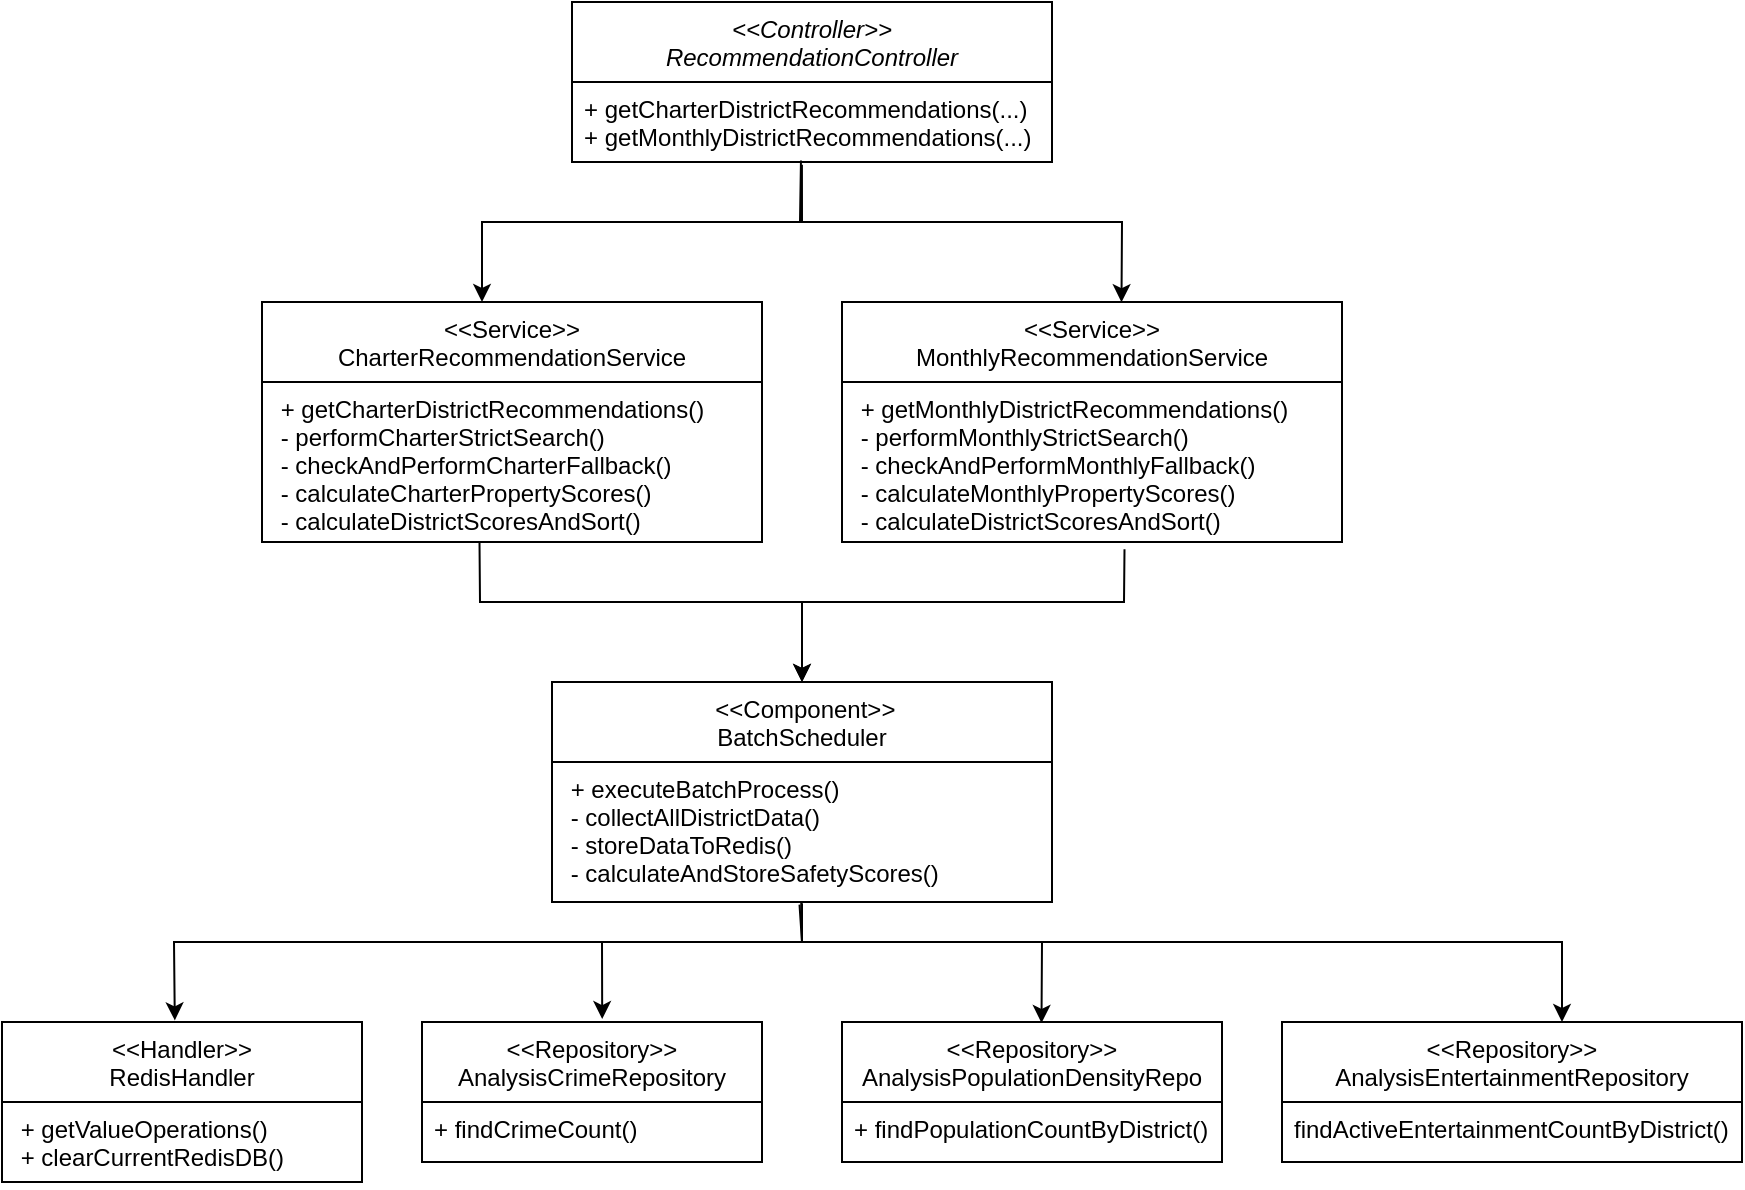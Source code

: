 <mxfile version="28.2.3">
  <diagram id="C5RBs43oDa-KdzZeNtuy" name="Page-1">
    <mxGraphModel dx="1226" dy="692" grid="1" gridSize="10" guides="1" tooltips="1" connect="1" arrows="1" fold="1" page="1" pageScale="1" pageWidth="827" pageHeight="1169" math="0" shadow="0">
      <root>
        <mxCell id="WIyWlLk6GJQsqaUBKTNV-0" />
        <mxCell id="WIyWlLk6GJQsqaUBKTNV-1" parent="WIyWlLk6GJQsqaUBKTNV-0" />
        <mxCell id="zkfFHV4jXpPFQw0GAbJ--0" value="&lt;&lt;Controller&gt;&gt;&#xa;RecommendationController" style="swimlane;fontStyle=2;align=center;verticalAlign=top;childLayout=stackLayout;horizontal=1;startSize=40;horizontalStack=0;resizeParent=1;resizeLast=0;collapsible=1;marginBottom=0;rounded=0;shadow=0;strokeWidth=1;" parent="WIyWlLk6GJQsqaUBKTNV-1" vertex="1">
          <mxGeometry x="365" y="110" width="240" height="80" as="geometry">
            <mxRectangle x="230" y="140" width="160" height="26" as="alternateBounds" />
          </mxGeometry>
        </mxCell>
        <mxCell id="zkfFHV4jXpPFQw0GAbJ--5" value="+ getCharterDistrictRecommendations(...)&#xa;+ getMonthlyDistrictRecommendations(...)" style="text;align=left;verticalAlign=top;spacingLeft=4;spacingRight=4;overflow=hidden;rotatable=0;points=[[0,0.5],[1,0.5]];portConstraint=eastwest;" parent="zkfFHV4jXpPFQw0GAbJ--0" vertex="1">
          <mxGeometry y="40" width="240" height="40" as="geometry" />
        </mxCell>
        <mxCell id="N3vifMwR5sconMNcyDu0-0" value="&lt;&lt;Service&gt;&gt;&#xa;CharterRecommendationService" style="swimlane;fontStyle=0;align=center;verticalAlign=top;childLayout=stackLayout;horizontal=1;startSize=40;horizontalStack=0;resizeParent=1;resizeLast=0;collapsible=1;marginBottom=0;rounded=0;shadow=0;strokeWidth=1;" vertex="1" parent="WIyWlLk6GJQsqaUBKTNV-1">
          <mxGeometry x="210" y="260" width="250" height="120" as="geometry">
            <mxRectangle x="550" y="140" width="160" height="26" as="alternateBounds" />
          </mxGeometry>
        </mxCell>
        <mxCell id="N3vifMwR5sconMNcyDu0-7" value=" + getCharterDistrictRecommendations()&#xa; - performCharterStrictSearch()&#xa; - checkAndPerformCharterFallback()&#xa; - calculateCharterPropertyScores()&#xa; - calculateDistrictScoresAndSort() " style="text;align=left;verticalAlign=top;spacingLeft=4;spacingRight=4;overflow=hidden;rotatable=0;points=[[0,0.5],[1,0.5]];portConstraint=eastwest;" vertex="1" parent="N3vifMwR5sconMNcyDu0-0">
          <mxGeometry y="40" width="250" height="80" as="geometry" />
        </mxCell>
        <mxCell id="N3vifMwR5sconMNcyDu0-9" value="&lt;&lt;Service&gt;&gt;&#xa;MonthlyRecommendationService" style="swimlane;fontStyle=0;align=center;verticalAlign=top;childLayout=stackLayout;horizontal=1;startSize=40;horizontalStack=0;resizeParent=1;resizeLast=0;collapsible=1;marginBottom=0;rounded=0;shadow=0;strokeWidth=1;" vertex="1" parent="WIyWlLk6GJQsqaUBKTNV-1">
          <mxGeometry x="500" y="260" width="250" height="120" as="geometry">
            <mxRectangle x="550" y="140" width="160" height="26" as="alternateBounds" />
          </mxGeometry>
        </mxCell>
        <mxCell id="N3vifMwR5sconMNcyDu0-10" value=" + getMonthlyDistrictRecommendations()&#xa; - performMonthlyStrictSearch()&#xa; - checkAndPerformMonthlyFallback()&#xa; - calculateMonthlyPropertyScores()&#xa; - calculateDistrictScoresAndSort()  " style="text;align=left;verticalAlign=top;spacingLeft=4;spacingRight=4;overflow=hidden;rotatable=0;points=[[0,0.5],[1,0.5]];portConstraint=eastwest;" vertex="1" parent="N3vifMwR5sconMNcyDu0-9">
          <mxGeometry y="40" width="250" height="80" as="geometry" />
        </mxCell>
        <mxCell id="N3vifMwR5sconMNcyDu0-19" value=" &lt;&lt;Component&gt;&gt;&#xa;BatchScheduler" style="swimlane;fontStyle=0;align=center;verticalAlign=top;childLayout=stackLayout;horizontal=1;startSize=40;horizontalStack=0;resizeParent=1;resizeLast=0;collapsible=1;marginBottom=0;rounded=0;shadow=0;strokeWidth=1;" vertex="1" parent="WIyWlLk6GJQsqaUBKTNV-1">
          <mxGeometry x="355" y="450" width="250" height="110" as="geometry">
            <mxRectangle x="550" y="140" width="160" height="26" as="alternateBounds" />
          </mxGeometry>
        </mxCell>
        <mxCell id="N3vifMwR5sconMNcyDu0-20" value=" + executeBatchProcess()&#xa; - collectAllDistrictData()&#xa; - storeDataToRedis()&#xa; - calculateAndStoreSafetyScores()" style="text;align=left;verticalAlign=top;spacingLeft=4;spacingRight=4;overflow=hidden;rotatable=0;points=[[0,0.5],[1,0.5]];portConstraint=eastwest;" vertex="1" parent="N3vifMwR5sconMNcyDu0-19">
          <mxGeometry y="40" width="250" height="70" as="geometry" />
        </mxCell>
        <mxCell id="N3vifMwR5sconMNcyDu0-21" value="&lt;&lt;Handler&gt;&gt;&#xa;RedisHandler" style="swimlane;fontStyle=0;align=center;verticalAlign=top;childLayout=stackLayout;horizontal=1;startSize=40;horizontalStack=0;resizeParent=1;resizeLast=0;collapsible=1;marginBottom=0;rounded=0;shadow=0;strokeWidth=1;" vertex="1" parent="WIyWlLk6GJQsqaUBKTNV-1">
          <mxGeometry x="80" y="620" width="180" height="80" as="geometry">
            <mxRectangle x="550" y="140" width="160" height="26" as="alternateBounds" />
          </mxGeometry>
        </mxCell>
        <mxCell id="N3vifMwR5sconMNcyDu0-22" value=" + getValueOperations()&#xa; + clearCurrentRedisDB()" style="text;align=left;verticalAlign=top;spacingLeft=4;spacingRight=4;overflow=hidden;rotatable=0;points=[[0,0.5],[1,0.5]];portConstraint=eastwest;" vertex="1" parent="N3vifMwR5sconMNcyDu0-21">
          <mxGeometry y="40" width="180" height="40" as="geometry" />
        </mxCell>
        <mxCell id="N3vifMwR5sconMNcyDu0-23" value="&lt;&lt;Repository&gt;&gt;&#xa;AnalysisCrimeRepository" style="swimlane;fontStyle=0;align=center;verticalAlign=top;childLayout=stackLayout;horizontal=1;startSize=40;horizontalStack=0;resizeParent=1;resizeLast=0;collapsible=1;marginBottom=0;rounded=0;shadow=0;strokeWidth=1;" vertex="1" parent="WIyWlLk6GJQsqaUBKTNV-1">
          <mxGeometry x="290" y="620" width="170" height="70" as="geometry">
            <mxRectangle x="550" y="140" width="160" height="26" as="alternateBounds" />
          </mxGeometry>
        </mxCell>
        <mxCell id="N3vifMwR5sconMNcyDu0-24" value="+ findCrimeCount() " style="text;align=left;verticalAlign=top;spacingLeft=4;spacingRight=4;overflow=hidden;rotatable=0;points=[[0,0.5],[1,0.5]];portConstraint=eastwest;" vertex="1" parent="N3vifMwR5sconMNcyDu0-23">
          <mxGeometry y="40" width="170" height="30" as="geometry" />
        </mxCell>
        <mxCell id="N3vifMwR5sconMNcyDu0-25" value="&lt;&lt;Repository&gt;&gt; &#xa;AnalysisPopulationDensityRepo" style="swimlane;fontStyle=0;align=center;verticalAlign=top;childLayout=stackLayout;horizontal=1;startSize=40;horizontalStack=0;resizeParent=1;resizeLast=0;collapsible=1;marginBottom=0;rounded=0;shadow=0;strokeWidth=1;" vertex="1" parent="WIyWlLk6GJQsqaUBKTNV-1">
          <mxGeometry x="500" y="620" width="190" height="70" as="geometry">
            <mxRectangle x="550" y="140" width="160" height="26" as="alternateBounds" />
          </mxGeometry>
        </mxCell>
        <mxCell id="N3vifMwR5sconMNcyDu0-26" value="+ findPopulationCountByDistrict()" style="text;align=left;verticalAlign=top;spacingLeft=4;spacingRight=4;overflow=hidden;rotatable=0;points=[[0,0.5],[1,0.5]];portConstraint=eastwest;" vertex="1" parent="N3vifMwR5sconMNcyDu0-25">
          <mxGeometry y="40" width="190" height="30" as="geometry" />
        </mxCell>
        <mxCell id="N3vifMwR5sconMNcyDu0-27" value="&lt;&lt;Repository&gt;&gt; &#xa;AnalysisEntertainmentRepository" style="swimlane;fontStyle=0;align=center;verticalAlign=top;childLayout=stackLayout;horizontal=1;startSize=40;horizontalStack=0;resizeParent=1;resizeLast=0;collapsible=1;marginBottom=0;rounded=0;shadow=0;strokeWidth=1;" vertex="1" parent="WIyWlLk6GJQsqaUBKTNV-1">
          <mxGeometry x="720" y="620" width="230" height="70" as="geometry">
            <mxRectangle x="550" y="140" width="160" height="26" as="alternateBounds" />
          </mxGeometry>
        </mxCell>
        <mxCell id="N3vifMwR5sconMNcyDu0-28" value="findActiveEntertainmentCountByDistrict()" style="text;align=left;verticalAlign=top;spacingLeft=4;spacingRight=4;overflow=hidden;rotatable=0;points=[[0,0.5],[1,0.5]];portConstraint=eastwest;" vertex="1" parent="N3vifMwR5sconMNcyDu0-27">
          <mxGeometry y="40" width="230" height="30" as="geometry" />
        </mxCell>
        <mxCell id="N3vifMwR5sconMNcyDu0-29" value="" style="endArrow=classic;html=1;rounded=0;exitX=0.435;exitY=0.995;exitDx=0;exitDy=0;exitPerimeter=0;entryX=0.5;entryY=0;entryDx=0;entryDy=0;" edge="1" parent="WIyWlLk6GJQsqaUBKTNV-1" source="N3vifMwR5sconMNcyDu0-7" target="N3vifMwR5sconMNcyDu0-19">
          <mxGeometry width="50" height="50" relative="1" as="geometry">
            <mxPoint x="530" y="570" as="sourcePoint" />
            <mxPoint x="580" y="520" as="targetPoint" />
            <Array as="points">
              <mxPoint x="319" y="410" />
              <mxPoint x="480" y="410" />
            </Array>
          </mxGeometry>
        </mxCell>
        <mxCell id="N3vifMwR5sconMNcyDu0-30" value="" style="endArrow=classic;html=1;rounded=0;exitX=0.565;exitY=1.045;exitDx=0;exitDy=0;exitPerimeter=0;entryX=0.5;entryY=0;entryDx=0;entryDy=0;" edge="1" parent="WIyWlLk6GJQsqaUBKTNV-1" source="N3vifMwR5sconMNcyDu0-10" target="N3vifMwR5sconMNcyDu0-19">
          <mxGeometry width="50" height="50" relative="1" as="geometry">
            <mxPoint x="480" y="420" as="sourcePoint" />
            <mxPoint x="641" y="490" as="targetPoint" />
            <Array as="points">
              <mxPoint x="641" y="410" />
              <mxPoint x="480" y="410" />
            </Array>
          </mxGeometry>
        </mxCell>
        <mxCell id="N3vifMwR5sconMNcyDu0-31" value="" style="endArrow=classic;html=1;rounded=0;exitX=0.477;exitY=0.98;exitDx=0;exitDy=0;exitPerimeter=0;" edge="1" parent="WIyWlLk6GJQsqaUBKTNV-1" source="zkfFHV4jXpPFQw0GAbJ--5">
          <mxGeometry width="50" height="50" relative="1" as="geometry">
            <mxPoint x="560" y="220" as="sourcePoint" />
            <mxPoint x="320" y="260" as="targetPoint" />
            <Array as="points">
              <mxPoint x="479" y="220" />
              <mxPoint x="320" y="220" />
            </Array>
          </mxGeometry>
        </mxCell>
        <mxCell id="N3vifMwR5sconMNcyDu0-32" value="" style="endArrow=classic;html=1;rounded=0;exitX=0.479;exitY=1.033;exitDx=0;exitDy=0;exitPerimeter=0;entryX=0.559;entryY=0.001;entryDx=0;entryDy=0;entryPerimeter=0;" edge="1" parent="WIyWlLk6GJQsqaUBKTNV-1" source="zkfFHV4jXpPFQw0GAbJ--5" target="N3vifMwR5sconMNcyDu0-9">
          <mxGeometry width="50" height="50" relative="1" as="geometry">
            <mxPoint x="629" y="220" as="sourcePoint" />
            <mxPoint x="470" y="291" as="targetPoint" />
            <Array as="points">
              <mxPoint x="480" y="220" />
              <mxPoint x="640" y="220" />
            </Array>
          </mxGeometry>
        </mxCell>
        <mxCell id="N3vifMwR5sconMNcyDu0-33" value="" style="endArrow=classic;html=1;rounded=0;exitX=0.499;exitY=1.001;exitDx=0;exitDy=0;exitPerimeter=0;entryX=0.48;entryY=-0.01;entryDx=0;entryDy=0;entryPerimeter=0;" edge="1" parent="WIyWlLk6GJQsqaUBKTNV-1" source="N3vifMwR5sconMNcyDu0-20" target="N3vifMwR5sconMNcyDu0-21">
          <mxGeometry width="50" height="50" relative="1" as="geometry">
            <mxPoint x="410" y="600" as="sourcePoint" />
            <mxPoint x="460" y="550" as="targetPoint" />
            <Array as="points">
              <mxPoint x="480" y="580" />
              <mxPoint x="166" y="580" />
            </Array>
          </mxGeometry>
        </mxCell>
        <mxCell id="N3vifMwR5sconMNcyDu0-34" value="" style="endArrow=classic;html=1;rounded=0;exitX=0.499;exitY=1.001;exitDx=0;exitDy=0;exitPerimeter=0;entryX=0.53;entryY=-0.021;entryDx=0;entryDy=0;entryPerimeter=0;" edge="1" parent="WIyWlLk6GJQsqaUBKTNV-1" target="N3vifMwR5sconMNcyDu0-23">
          <mxGeometry width="50" height="50" relative="1" as="geometry">
            <mxPoint x="480" y="561" as="sourcePoint" />
            <mxPoint x="166" y="620" as="targetPoint" />
            <Array as="points">
              <mxPoint x="480" y="580" />
              <mxPoint x="380" y="580" />
            </Array>
          </mxGeometry>
        </mxCell>
        <mxCell id="N3vifMwR5sconMNcyDu0-35" value="" style="endArrow=classic;html=1;rounded=0;exitX=0.499;exitY=1.004;exitDx=0;exitDy=0;exitPerimeter=0;entryX=0.525;entryY=0.007;entryDx=0;entryDy=0;entryPerimeter=0;" edge="1" parent="WIyWlLk6GJQsqaUBKTNV-1" source="N3vifMwR5sconMNcyDu0-20" target="N3vifMwR5sconMNcyDu0-25">
          <mxGeometry width="50" height="50" relative="1" as="geometry">
            <mxPoint x="550" y="580" as="sourcePoint" />
            <mxPoint x="450" y="638" as="targetPoint" />
            <Array as="points">
              <mxPoint x="480" y="580" />
              <mxPoint x="600" y="580" />
            </Array>
          </mxGeometry>
        </mxCell>
        <mxCell id="N3vifMwR5sconMNcyDu0-36" value="" style="endArrow=classic;html=1;rounded=0;exitX=0.495;exitY=1.019;exitDx=0;exitDy=0;exitPerimeter=0;entryX=0.525;entryY=0.007;entryDx=0;entryDy=0;entryPerimeter=0;" edge="1" parent="WIyWlLk6GJQsqaUBKTNV-1" source="N3vifMwR5sconMNcyDu0-20">
          <mxGeometry width="50" height="50" relative="1" as="geometry">
            <mxPoint x="740" y="560" as="sourcePoint" />
            <mxPoint x="860" y="620" as="targetPoint" />
            <Array as="points">
              <mxPoint x="480" y="580" />
              <mxPoint x="860" y="580" />
            </Array>
          </mxGeometry>
        </mxCell>
      </root>
    </mxGraphModel>
  </diagram>
</mxfile>
